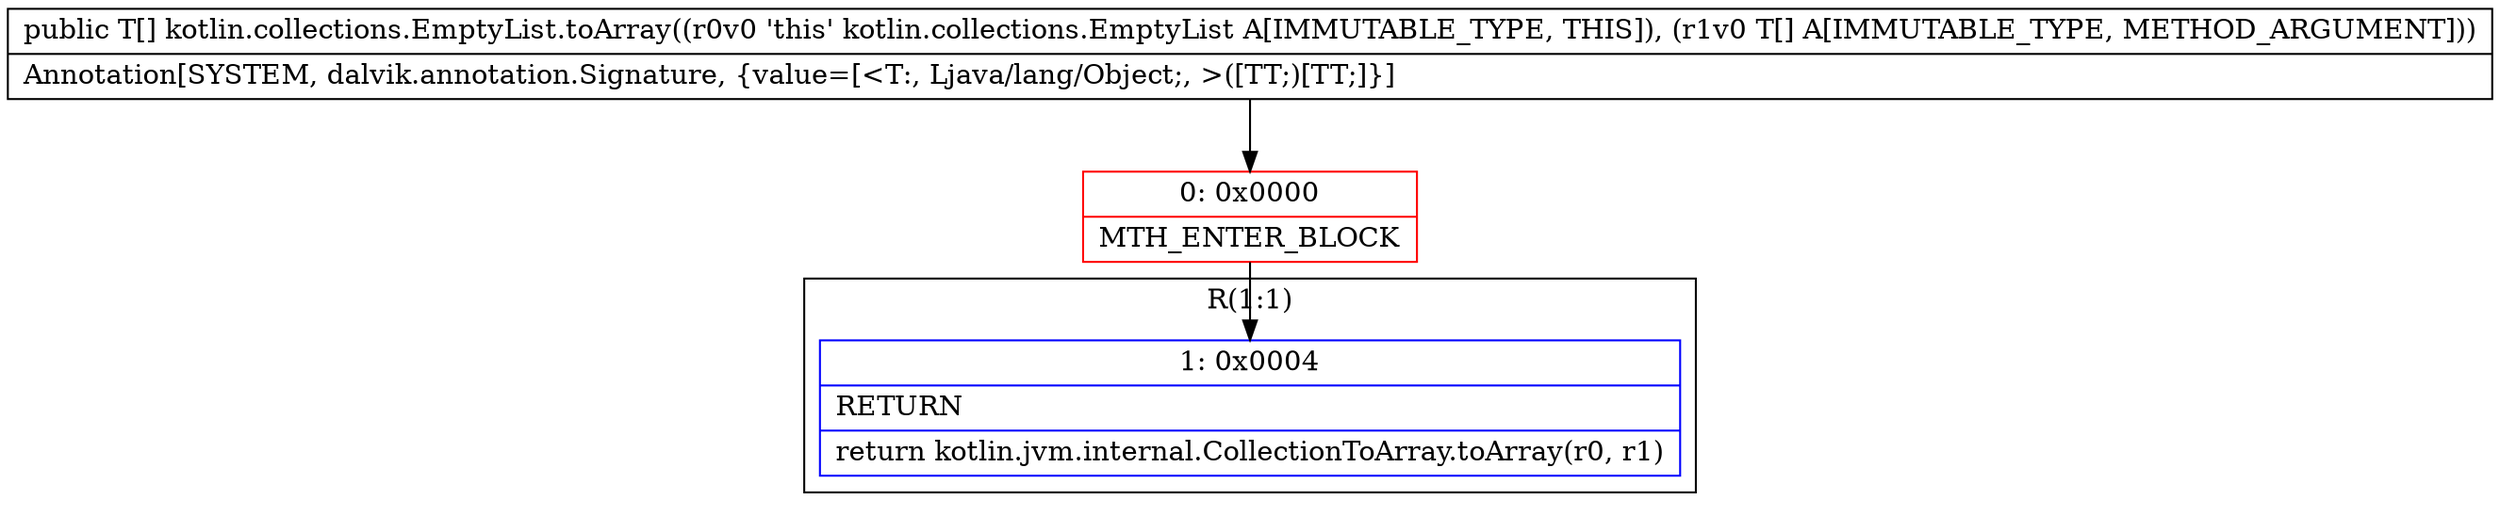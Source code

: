 digraph "CFG forkotlin.collections.EmptyList.toArray([Ljava\/lang\/Object;)[Ljava\/lang\/Object;" {
subgraph cluster_Region_719929567 {
label = "R(1:1)";
node [shape=record,color=blue];
Node_1 [shape=record,label="{1\:\ 0x0004|RETURN\l|return kotlin.jvm.internal.CollectionToArray.toArray(r0, r1)\l}"];
}
Node_0 [shape=record,color=red,label="{0\:\ 0x0000|MTH_ENTER_BLOCK\l}"];
MethodNode[shape=record,label="{public T[] kotlin.collections.EmptyList.toArray((r0v0 'this' kotlin.collections.EmptyList A[IMMUTABLE_TYPE, THIS]), (r1v0 T[] A[IMMUTABLE_TYPE, METHOD_ARGUMENT]))  | Annotation[SYSTEM, dalvik.annotation.Signature, \{value=[\<T:, Ljava\/lang\/Object;, \>([TT;)[TT;]\}]\l}"];
MethodNode -> Node_0;
Node_0 -> Node_1;
}

